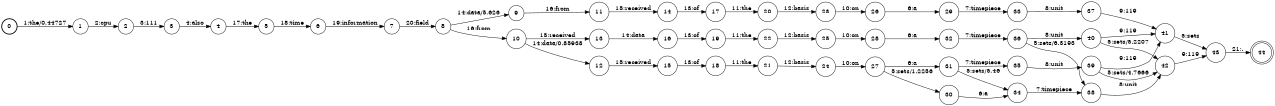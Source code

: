 digraph FST {
rankdir = LR;
size = "8.5,11";
label = "";
center = 1;
orientation = Portrait;
ranksep = "0.4";
nodesep = "0.25";
0 [label = "0", shape = circle, style = bold, fontsize = 14]
	0 -> 1 [label = "1:the/0.44727", fontsize = 14];
1 [label = "1", shape = circle, style = solid, fontsize = 14]
	1 -> 2 [label = "2:cpu", fontsize = 14];
2 [label = "2", shape = circle, style = solid, fontsize = 14]
	2 -> 3 [label = "3:111", fontsize = 14];
3 [label = "3", shape = circle, style = solid, fontsize = 14]
	3 -> 4 [label = "4:also", fontsize = 14];
4 [label = "4", shape = circle, style = solid, fontsize = 14]
	4 -> 5 [label = "17:the", fontsize = 14];
5 [label = "5", shape = circle, style = solid, fontsize = 14]
	5 -> 6 [label = "18:time", fontsize = 14];
6 [label = "6", shape = circle, style = solid, fontsize = 14]
	6 -> 7 [label = "19:information", fontsize = 14];
7 [label = "7", shape = circle, style = solid, fontsize = 14]
	7 -> 8 [label = "20:field", fontsize = 14];
8 [label = "8", shape = circle, style = solid, fontsize = 14]
	8 -> 9 [label = "14:data/5.626", fontsize = 14];
	8 -> 10 [label = "16:from", fontsize = 14];
9 [label = "9", shape = circle, style = solid, fontsize = 14]
	9 -> 11 [label = "16:from", fontsize = 14];
10 [label = "10", shape = circle, style = solid, fontsize = 14]
	10 -> 12 [label = "14:data/0.85938", fontsize = 14];
	10 -> 13 [label = "15:received", fontsize = 14];
11 [label = "11", shape = circle, style = solid, fontsize = 14]
	11 -> 14 [label = "15:received", fontsize = 14];
12 [label = "12", shape = circle, style = solid, fontsize = 14]
	12 -> 15 [label = "15:received", fontsize = 14];
13 [label = "13", shape = circle, style = solid, fontsize = 14]
	13 -> 16 [label = "14:data", fontsize = 14];
14 [label = "14", shape = circle, style = solid, fontsize = 14]
	14 -> 17 [label = "13:of", fontsize = 14];
15 [label = "15", shape = circle, style = solid, fontsize = 14]
	15 -> 18 [label = "13:of", fontsize = 14];
16 [label = "16", shape = circle, style = solid, fontsize = 14]
	16 -> 19 [label = "13:of", fontsize = 14];
17 [label = "17", shape = circle, style = solid, fontsize = 14]
	17 -> 20 [label = "11:the", fontsize = 14];
18 [label = "18", shape = circle, style = solid, fontsize = 14]
	18 -> 21 [label = "11:the", fontsize = 14];
19 [label = "19", shape = circle, style = solid, fontsize = 14]
	19 -> 22 [label = "11:the", fontsize = 14];
20 [label = "20", shape = circle, style = solid, fontsize = 14]
	20 -> 23 [label = "12:basis", fontsize = 14];
21 [label = "21", shape = circle, style = solid, fontsize = 14]
	21 -> 24 [label = "12:basis", fontsize = 14];
22 [label = "22", shape = circle, style = solid, fontsize = 14]
	22 -> 25 [label = "12:basis", fontsize = 14];
23 [label = "23", shape = circle, style = solid, fontsize = 14]
	23 -> 26 [label = "10:on", fontsize = 14];
24 [label = "24", shape = circle, style = solid, fontsize = 14]
	24 -> 27 [label = "10:on", fontsize = 14];
25 [label = "25", shape = circle, style = solid, fontsize = 14]
	25 -> 28 [label = "10:on", fontsize = 14];
26 [label = "26", shape = circle, style = solid, fontsize = 14]
	26 -> 29 [label = "6:a", fontsize = 14];
27 [label = "27", shape = circle, style = solid, fontsize = 14]
	27 -> 30 [label = "5:sets/1.2256", fontsize = 14];
	27 -> 31 [label = "6:a", fontsize = 14];
28 [label = "28", shape = circle, style = solid, fontsize = 14]
	28 -> 32 [label = "6:a", fontsize = 14];
29 [label = "29", shape = circle, style = solid, fontsize = 14]
	29 -> 33 [label = "7:timepiece", fontsize = 14];
30 [label = "30", shape = circle, style = solid, fontsize = 14]
	30 -> 34 [label = "6:a", fontsize = 14];
31 [label = "31", shape = circle, style = solid, fontsize = 14]
	31 -> 34 [label = "5:sets/5.46", fontsize = 14];
	31 -> 35 [label = "7:timepiece", fontsize = 14];
32 [label = "32", shape = circle, style = solid, fontsize = 14]
	32 -> 36 [label = "7:timepiece", fontsize = 14];
33 [label = "33", shape = circle, style = solid, fontsize = 14]
	33 -> 37 [label = "8:unit", fontsize = 14];
34 [label = "34", shape = circle, style = solid, fontsize = 14]
	34 -> 38 [label = "7:timepiece", fontsize = 14];
35 [label = "35", shape = circle, style = solid, fontsize = 14]
	35 -> 39 [label = "8:unit", fontsize = 14];
36 [label = "36", shape = circle, style = solid, fontsize = 14]
	36 -> 38 [label = "5:sets/6.3193", fontsize = 14];
	36 -> 40 [label = "8:unit", fontsize = 14];
37 [label = "37", shape = circle, style = solid, fontsize = 14]
	37 -> 41 [label = "9:119", fontsize = 14];
38 [label = "38", shape = circle, style = solid, fontsize = 14]
	38 -> 42 [label = "8:unit", fontsize = 14];
39 [label = "39", shape = circle, style = solid, fontsize = 14]
	39 -> 42 [label = "5:sets/4.7666", fontsize = 14];
	39 -> 41 [label = "9:119", fontsize = 14];
40 [label = "40", shape = circle, style = solid, fontsize = 14]
	40 -> 42 [label = "5:sets/5.2207", fontsize = 14];
	40 -> 41 [label = "9:119", fontsize = 14];
41 [label = "41", shape = circle, style = solid, fontsize = 14]
	41 -> 43 [label = "5:sets", fontsize = 14];
42 [label = "42", shape = circle, style = solid, fontsize = 14]
	42 -> 43 [label = "9:119", fontsize = 14];
43 [label = "43", shape = circle, style = solid, fontsize = 14]
	43 -> 44 [label = "21:.", fontsize = 14];
44 [label = "44", shape = doublecircle, style = solid, fontsize = 14]
}
